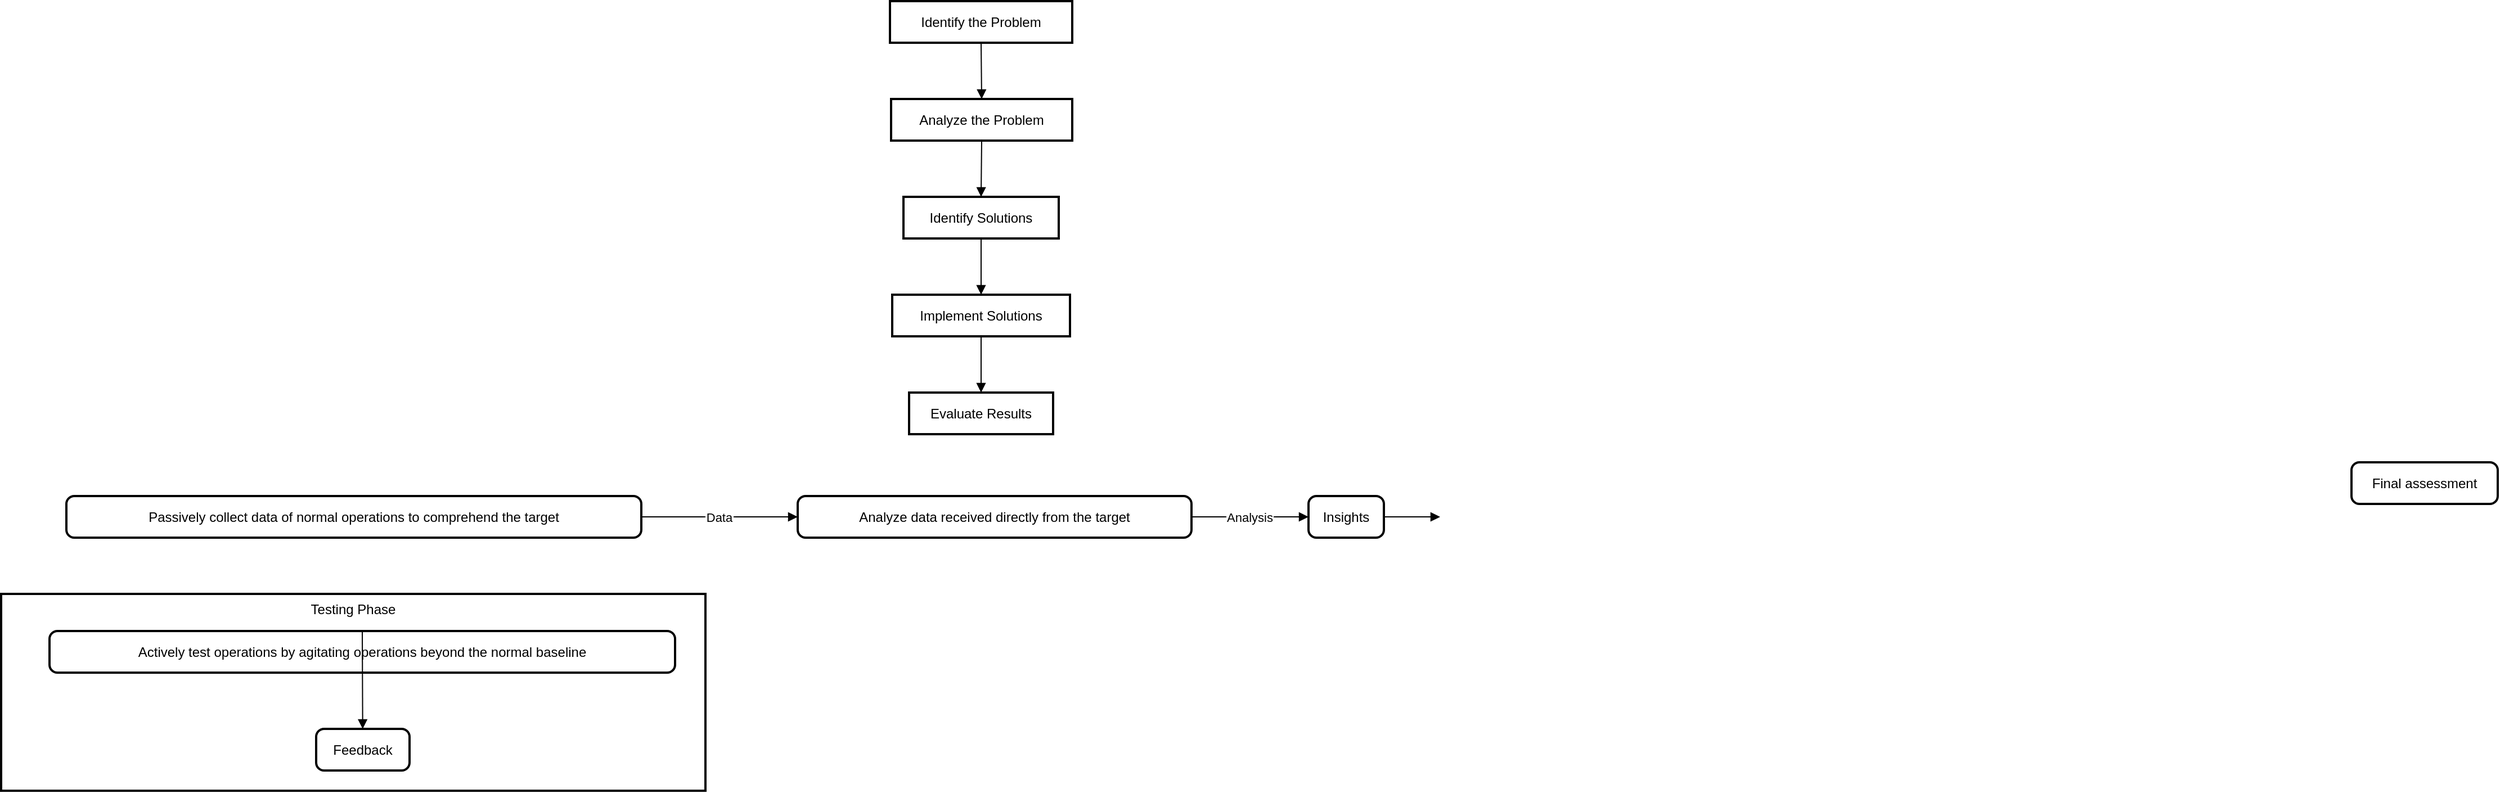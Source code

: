 <mxfile version="24.7.7">
  <diagram name="Page-1" id="dhmugoJ66A4QXBkLT4YO">
    <mxGraphModel dx="2884" dy="2148" grid="1" gridSize="10" guides="1" tooltips="1" connect="1" arrows="1" fold="1" page="1" pageScale="1" pageWidth="850" pageHeight="1100" math="0" shadow="0">
      <root>
        <mxCell id="0" />
        <mxCell id="1" parent="0" />
        <mxCell id="2" value="Identify the Problem" style="whiteSpace=wrap;strokeWidth=2;" parent="1" vertex="1">
          <mxGeometry y="-310" width="162" height="37" as="geometry" />
        </mxCell>
        <mxCell id="3" value="Analyze the Problem" style="whiteSpace=wrap;strokeWidth=2;" parent="1" vertex="1">
          <mxGeometry x="1" y="-223" width="161" height="37" as="geometry" />
        </mxCell>
        <mxCell id="4" value="Identify Solutions" style="whiteSpace=wrap;strokeWidth=2;" parent="1" vertex="1">
          <mxGeometry x="12" y="-136" width="138" height="37" as="geometry" />
        </mxCell>
        <mxCell id="5" value="Implement Solutions" style="whiteSpace=wrap;strokeWidth=2;" parent="1" vertex="1">
          <mxGeometry x="2" y="-49" width="158" height="37" as="geometry" />
        </mxCell>
        <mxCell id="6" value="Evaluate Results" style="whiteSpace=wrap;strokeWidth=2;" parent="1" vertex="1">
          <mxGeometry x="17" y="38" width="128" height="37" as="geometry" />
        </mxCell>
        <mxCell id="7" value="" style="curved=1;startArrow=none;endArrow=block;exitX=0.5;exitY=1;entryX=0.5;entryY=0;" parent="1" source="2" target="3" edge="1">
          <mxGeometry relative="1" as="geometry">
            <Array as="points" />
          </mxGeometry>
        </mxCell>
        <mxCell id="8" value="" style="curved=1;startArrow=none;endArrow=block;exitX=0.5;exitY=1;entryX=0.5;entryY=0;" parent="1" source="3" target="4" edge="1">
          <mxGeometry relative="1" as="geometry">
            <Array as="points" />
          </mxGeometry>
        </mxCell>
        <mxCell id="9" value="" style="curved=1;startArrow=none;endArrow=block;exitX=0.5;exitY=1;entryX=0.5;entryY=0;" parent="1" source="4" target="5" edge="1">
          <mxGeometry relative="1" as="geometry">
            <Array as="points" />
          </mxGeometry>
        </mxCell>
        <mxCell id="10" value="" style="curved=1;startArrow=none;endArrow=block;exitX=0.5;exitY=1;entryX=0.5;entryY=0;" parent="1" source="5" target="6" edge="1">
          <mxGeometry relative="1" as="geometry">
            <Array as="points" />
          </mxGeometry>
        </mxCell>
        <mxCell id="rs1pViAMojHoj6-sDMxf-22" value="Passively collect data of normal operations to comprehend the target" style="rounded=1;absoluteArcSize=1;arcSize=14;whiteSpace=wrap;strokeWidth=2;" vertex="1" parent="1">
          <mxGeometry x="-732" y="130" width="511" height="37" as="geometry" />
        </mxCell>
        <mxCell id="rs1pViAMojHoj6-sDMxf-23" value="Analyze data received directly from the target" style="rounded=1;absoluteArcSize=1;arcSize=14;whiteSpace=wrap;strokeWidth=2;" vertex="1" parent="1">
          <mxGeometry x="-82" y="130" width="350" height="37" as="geometry" />
        </mxCell>
        <mxCell id="rs1pViAMojHoj6-sDMxf-24" value="Insights" style="rounded=1;absoluteArcSize=1;arcSize=14;whiteSpace=wrap;strokeWidth=2;" vertex="1" parent="1">
          <mxGeometry x="372" y="130" width="67" height="37" as="geometry" />
        </mxCell>
        <mxCell id="rs1pViAMojHoj6-sDMxf-25" value="Final assessment" style="rounded=1;absoluteArcSize=1;arcSize=14;whiteSpace=wrap;strokeWidth=2;" vertex="1" parent="1">
          <mxGeometry x="1299" y="100" width="130" height="37" as="geometry" />
        </mxCell>
        <mxCell id="rs1pViAMojHoj6-sDMxf-26" value="Testing Phase" style="whiteSpace=wrap;strokeWidth=2;verticalAlign=top;" vertex="1" parent="1">
          <mxGeometry x="-790" y="217" width="626" height="175" as="geometry" />
        </mxCell>
        <mxCell id="rs1pViAMojHoj6-sDMxf-27" value="Actively test operations by agitating operations beyond the normal baseline" style="rounded=1;absoluteArcSize=1;arcSize=14;whiteSpace=wrap;strokeWidth=2;" vertex="1" parent="rs1pViAMojHoj6-sDMxf-26">
          <mxGeometry x="43" y="33" width="556" height="37" as="geometry" />
        </mxCell>
        <mxCell id="rs1pViAMojHoj6-sDMxf-28" value="Feedback" style="rounded=1;absoluteArcSize=1;arcSize=14;whiteSpace=wrap;strokeWidth=2;" vertex="1" parent="rs1pViAMojHoj6-sDMxf-26">
          <mxGeometry x="280" y="120" width="83" height="37" as="geometry" />
        </mxCell>
        <mxCell id="rs1pViAMojHoj6-sDMxf-29" value="" style="curved=1;startArrow=none;endArrow=block;exitX=0.5;exitY=-1.35;entryX=0.49;entryY=-2.35;rounded=0;" edge="1" parent="rs1pViAMojHoj6-sDMxf-26" source="rs1pViAMojHoj6-sDMxf-27" target="rs1pViAMojHoj6-sDMxf-28">
          <mxGeometry relative="1" as="geometry">
            <Array as="points" />
          </mxGeometry>
        </mxCell>
        <mxCell id="rs1pViAMojHoj6-sDMxf-30" value="Data" style="curved=1;startArrow=none;endArrow=block;exitX=1;exitY=0.5;entryX=0;entryY=0.5;rounded=0;" edge="1" parent="1" source="rs1pViAMojHoj6-sDMxf-22" target="rs1pViAMojHoj6-sDMxf-23">
          <mxGeometry relative="1" as="geometry">
            <Array as="points" />
          </mxGeometry>
        </mxCell>
        <mxCell id="rs1pViAMojHoj6-sDMxf-31" value="Analysis" style="curved=1;startArrow=none;endArrow=block;exitX=1;exitY=0.5;entryX=0;entryY=0.5;rounded=0;" edge="1" parent="1" source="rs1pViAMojHoj6-sDMxf-23" target="rs1pViAMojHoj6-sDMxf-24">
          <mxGeometry relative="1" as="geometry">
            <Array as="points" />
          </mxGeometry>
        </mxCell>
        <mxCell id="rs1pViAMojHoj6-sDMxf-32" value="" style="curved=1;startArrow=none;endArrow=block;exitX=1;exitY=0.5;entryX=0;entryY=0.5;rounded=0;" edge="1" parent="1" source="rs1pViAMojHoj6-sDMxf-24">
          <mxGeometry relative="1" as="geometry">
            <Array as="points" />
            <mxPoint x="489" y="148.5" as="targetPoint" />
          </mxGeometry>
        </mxCell>
      </root>
    </mxGraphModel>
  </diagram>
</mxfile>
